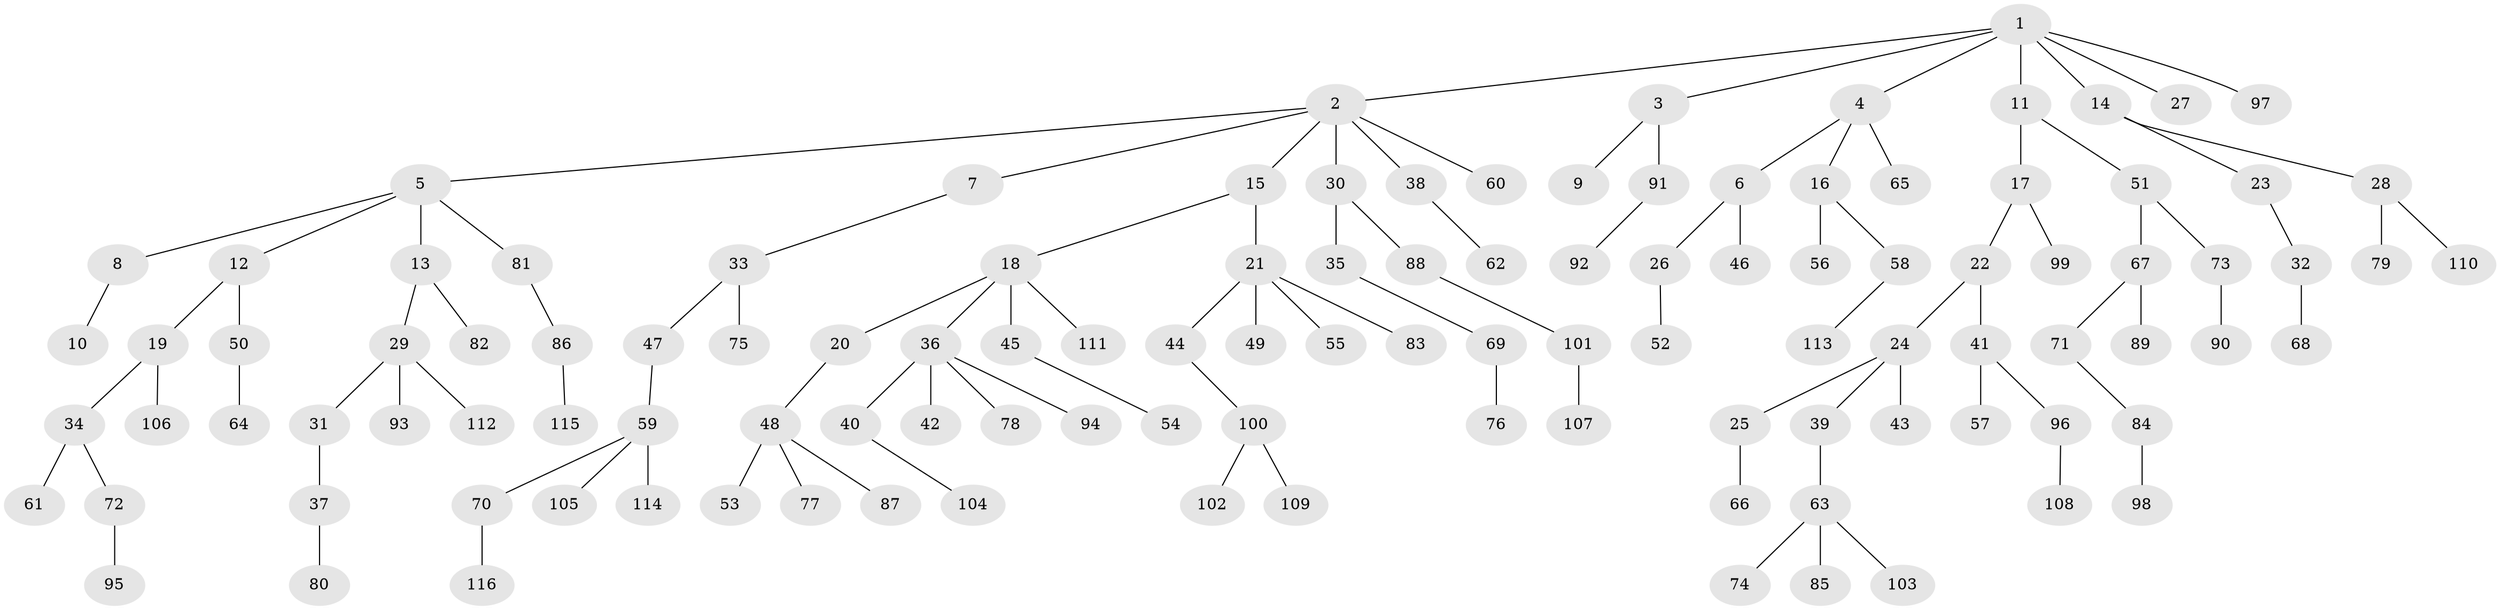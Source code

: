 // Generated by graph-tools (version 1.1) at 2025/15/03/09/25 04:15:36]
// undirected, 116 vertices, 115 edges
graph export_dot {
graph [start="1"]
  node [color=gray90,style=filled];
  1;
  2;
  3;
  4;
  5;
  6;
  7;
  8;
  9;
  10;
  11;
  12;
  13;
  14;
  15;
  16;
  17;
  18;
  19;
  20;
  21;
  22;
  23;
  24;
  25;
  26;
  27;
  28;
  29;
  30;
  31;
  32;
  33;
  34;
  35;
  36;
  37;
  38;
  39;
  40;
  41;
  42;
  43;
  44;
  45;
  46;
  47;
  48;
  49;
  50;
  51;
  52;
  53;
  54;
  55;
  56;
  57;
  58;
  59;
  60;
  61;
  62;
  63;
  64;
  65;
  66;
  67;
  68;
  69;
  70;
  71;
  72;
  73;
  74;
  75;
  76;
  77;
  78;
  79;
  80;
  81;
  82;
  83;
  84;
  85;
  86;
  87;
  88;
  89;
  90;
  91;
  92;
  93;
  94;
  95;
  96;
  97;
  98;
  99;
  100;
  101;
  102;
  103;
  104;
  105;
  106;
  107;
  108;
  109;
  110;
  111;
  112;
  113;
  114;
  115;
  116;
  1 -- 2;
  1 -- 3;
  1 -- 4;
  1 -- 11;
  1 -- 14;
  1 -- 27;
  1 -- 97;
  2 -- 5;
  2 -- 7;
  2 -- 15;
  2 -- 30;
  2 -- 38;
  2 -- 60;
  3 -- 9;
  3 -- 91;
  4 -- 6;
  4 -- 16;
  4 -- 65;
  5 -- 8;
  5 -- 12;
  5 -- 13;
  5 -- 81;
  6 -- 26;
  6 -- 46;
  7 -- 33;
  8 -- 10;
  11 -- 17;
  11 -- 51;
  12 -- 19;
  12 -- 50;
  13 -- 29;
  13 -- 82;
  14 -- 23;
  14 -- 28;
  15 -- 18;
  15 -- 21;
  16 -- 56;
  16 -- 58;
  17 -- 22;
  17 -- 99;
  18 -- 20;
  18 -- 36;
  18 -- 45;
  18 -- 111;
  19 -- 34;
  19 -- 106;
  20 -- 48;
  21 -- 44;
  21 -- 49;
  21 -- 55;
  21 -- 83;
  22 -- 24;
  22 -- 41;
  23 -- 32;
  24 -- 25;
  24 -- 39;
  24 -- 43;
  25 -- 66;
  26 -- 52;
  28 -- 79;
  28 -- 110;
  29 -- 31;
  29 -- 93;
  29 -- 112;
  30 -- 35;
  30 -- 88;
  31 -- 37;
  32 -- 68;
  33 -- 47;
  33 -- 75;
  34 -- 61;
  34 -- 72;
  35 -- 69;
  36 -- 40;
  36 -- 42;
  36 -- 78;
  36 -- 94;
  37 -- 80;
  38 -- 62;
  39 -- 63;
  40 -- 104;
  41 -- 57;
  41 -- 96;
  44 -- 100;
  45 -- 54;
  47 -- 59;
  48 -- 53;
  48 -- 77;
  48 -- 87;
  50 -- 64;
  51 -- 67;
  51 -- 73;
  58 -- 113;
  59 -- 70;
  59 -- 105;
  59 -- 114;
  63 -- 74;
  63 -- 85;
  63 -- 103;
  67 -- 71;
  67 -- 89;
  69 -- 76;
  70 -- 116;
  71 -- 84;
  72 -- 95;
  73 -- 90;
  81 -- 86;
  84 -- 98;
  86 -- 115;
  88 -- 101;
  91 -- 92;
  96 -- 108;
  100 -- 102;
  100 -- 109;
  101 -- 107;
}
